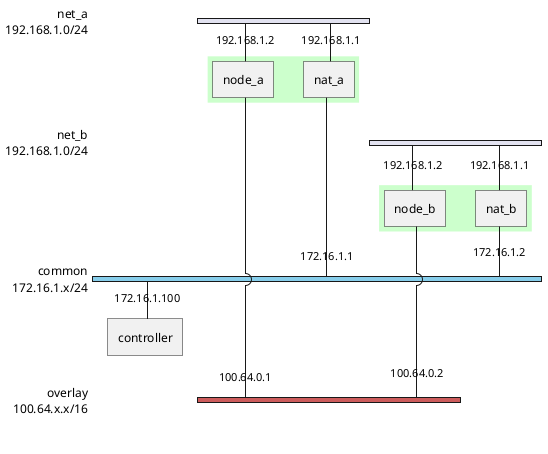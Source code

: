 @startuml
nwdiag {
  group {
    color = "#CCFFCC"
    node_a
    nat_a
  }
  group {
    color = "#CCFFCC"
    node_b
    nat_b
  }

  network net_a {
      address = "192.168.1.0/24"

      node_a [address = "192.168.1.2"];
      nat_a [address = "192.168.1.1"]
  }
  network net_b {
      address = "192.168.1.0/24"

      node_b [address = "192.168.1.2"];
      nat_b [address = "192.168.1.1"]
  }
  network common {
      color = "SkyBlue"
      address = "172.16.1.x/24";

      nat_a [address = "172.16.1.1"]
      nat_b [address = "172.16.1.2"]
      controller [address = "172.16.1.100"];
  }
  network overlay {
    color = IndianRed
    address = "100.64.x.x/16"
    node_a [address = "100.64.0.1"]
    node_b [address = "100.64.0.2"]
  }
}
@enduml
